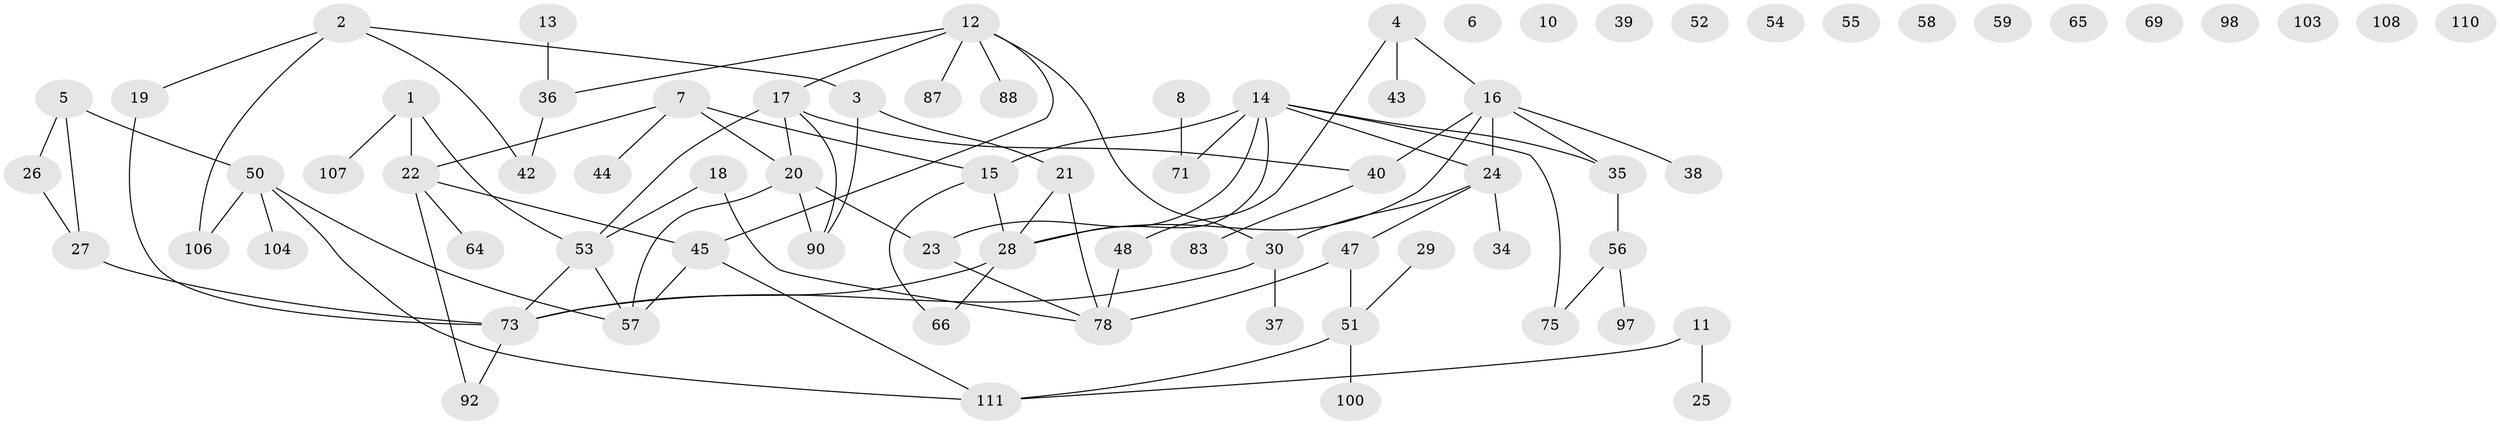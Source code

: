 // original degree distribution, {3: 0.1826086956521739, 4: 0.13043478260869565, 2: 0.22608695652173913, 0: 0.09565217391304348, 1: 0.2608695652173913, 5: 0.09565217391304348, 6: 0.008695652173913044}
// Generated by graph-tools (version 1.1) at 2025/41/03/06/25 10:41:20]
// undirected, 75 vertices, 88 edges
graph export_dot {
graph [start="1"]
  node [color=gray90,style=filled];
  1;
  2 [super="+112"];
  3 [super="+86"];
  4 [super="+9"];
  5 [super="+76"];
  6;
  7 [super="+74"];
  8;
  10;
  11 [super="+94"];
  12 [super="+95"];
  13;
  14 [super="+70"];
  15 [super="+80"];
  16 [super="+46"];
  17 [super="+60"];
  18 [super="+109"];
  19;
  20 [super="+67"];
  21 [super="+72"];
  22 [super="+33"];
  23 [super="+77"];
  24 [super="+105"];
  25 [super="+61"];
  26;
  27 [super="+85"];
  28 [super="+31"];
  29;
  30 [super="+32"];
  34;
  35 [super="+41"];
  36 [super="+49"];
  37;
  38;
  39;
  40 [super="+101"];
  42 [super="+79"];
  43;
  44 [super="+89"];
  45 [super="+99"];
  47;
  48 [super="+96"];
  50 [super="+102"];
  51 [super="+63"];
  52;
  53 [super="+82"];
  54;
  55 [super="+62"];
  56;
  57 [super="+68"];
  58;
  59;
  64 [super="+114"];
  65;
  66;
  69;
  71 [super="+84"];
  73 [super="+91"];
  75 [super="+81"];
  78 [super="+93"];
  83;
  87;
  88;
  90;
  92;
  97;
  98;
  100;
  103 [super="+115"];
  104;
  106;
  107;
  108;
  110 [super="+113"];
  111;
  1 -- 22;
  1 -- 53;
  1 -- 107;
  2 -- 3;
  2 -- 19;
  2 -- 106;
  2 -- 42;
  3 -- 21;
  3 -- 90;
  4 -- 16;
  4 -- 48;
  4 -- 43;
  5 -- 26;
  5 -- 50;
  5 -- 27;
  7 -- 20;
  7 -- 22;
  7 -- 15;
  7 -- 44;
  8 -- 71;
  11 -- 25;
  11 -- 111;
  12 -- 30;
  12 -- 87;
  12 -- 17;
  12 -- 88;
  12 -- 45;
  12 -- 36;
  13 -- 36;
  14 -- 35;
  14 -- 75;
  14 -- 28;
  14 -- 24;
  14 -- 71;
  14 -- 15;
  14 -- 23;
  15 -- 28;
  15 -- 66;
  16 -- 24 [weight=2];
  16 -- 28;
  16 -- 38;
  16 -- 35;
  16 -- 40;
  17 -- 90 [weight=2];
  17 -- 20;
  17 -- 53;
  17 -- 40;
  18 -- 78;
  18 -- 53;
  19 -- 73;
  20 -- 90;
  20 -- 57;
  20 -- 23;
  21 -- 28 [weight=2];
  21 -- 78;
  22 -- 64 [weight=2];
  22 -- 92;
  22 -- 45;
  23 -- 78;
  24 -- 30;
  24 -- 34;
  24 -- 47;
  26 -- 27;
  27 -- 73;
  28 -- 66;
  28 -- 73;
  29 -- 51;
  30 -- 73;
  30 -- 37;
  35 -- 56;
  36 -- 42;
  40 -- 83;
  45 -- 111;
  45 -- 57;
  47 -- 51;
  47 -- 78;
  48 -- 78 [weight=2];
  50 -- 104;
  50 -- 106;
  50 -- 111;
  50 -- 57;
  51 -- 111;
  51 -- 100;
  53 -- 73;
  53 -- 57;
  56 -- 97;
  56 -- 75;
  73 -- 92;
}
